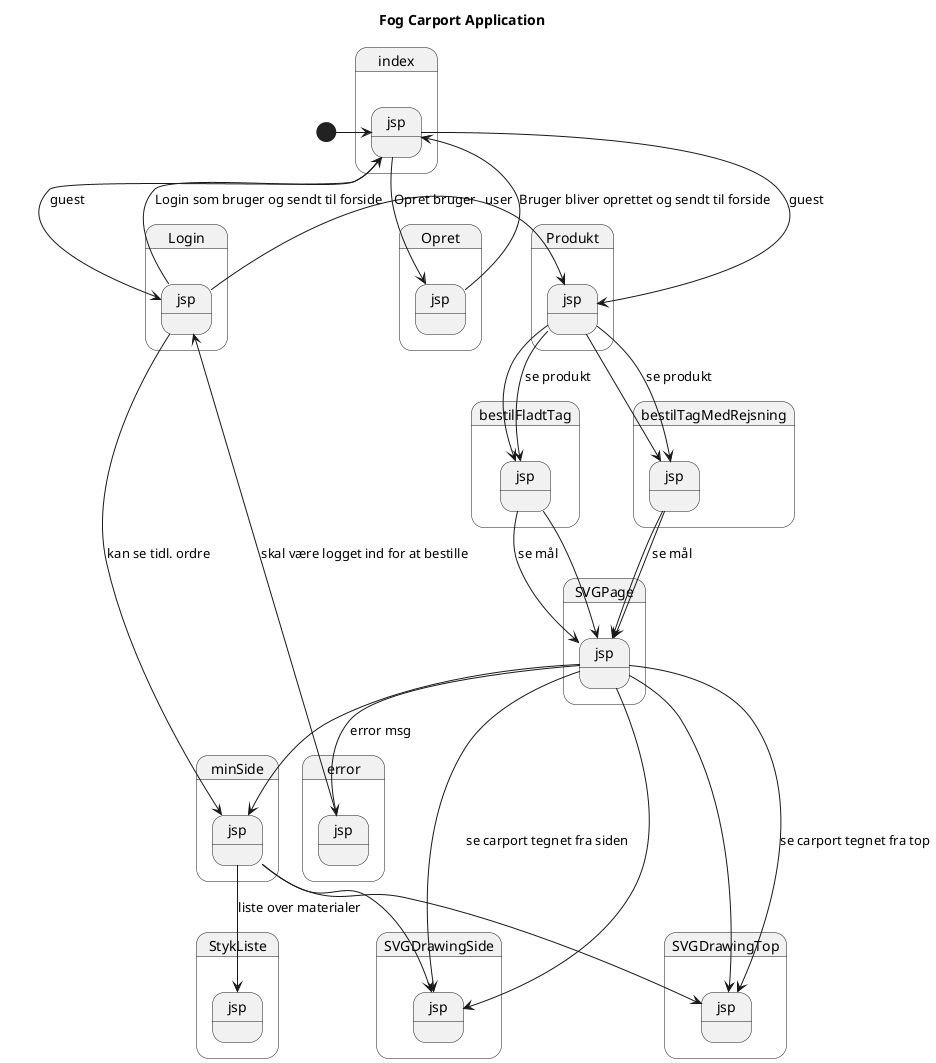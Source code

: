 @startuml
Title Fog Carport Application

State Login.jsp
State Opret.jsp
State index.jsp
state bestilFladtTag.jsp
state bestilTagMedRejsning.jsp
state error.jsp
state minSide.jsp
state StykListe.jsp
state SVGPage.jsp
state SVGDrawingTop.jsp
state SVGDrawingSide.jsp
state Produkt.jsp


[*] -> index.jsp
index.jsp --> Login.jsp : guest
Login.jsp --> Produkt.jsp : user
Produkt.jsp --> bestilFladtTag.jsp : se produkt
Produkt.jsp --> bestilTagMedRejsning.jsp : se produkt

index.jsp --> Produkt.jsp : guest
Produkt.jsp --> bestilFladtTag.jsp
Produkt.jsp --> bestilTagMedRejsning.jsp
bestilFladtTag.jsp --> SVGPage.jsp : se mål
bestilTagMedRejsning.jsp --> SVGPage.jsp : se mål
SVGPage.jsp --> SVGDrawingTop.jsp: se carport tegnet fra top
SVGPage.jsp --> SVGDrawingSide.jsp : se carport tegnet fra siden
SVGPage.jsp --> error.jsp : error msg
error.jsp --> Login.jsp : skal være logget ind for at bestille


Login.jsp --> index.jsp : Login som bruger og sendt til forside
index.jsp --> Opret.jsp : Opret bruger
Opret.jsp --> index.jsp : Bruger bliver oprettet og sendt til forside
Login.jsp --> minSide.jsp : kan se tidl. ordre
bestilFladtTag.jsp --> SVGPage.jsp
bestilTagMedRejsning.jsp --> SVGPage.jsp
SVGPage.jsp --> SVGDrawingTop.jsp
SVGPage.jsp --> SVGDrawingSide.jsp
SVGPage.jsp --> minSide.jsp
minSide.jsp --> SVGDrawingTop.jsp
minSide.jsp --> SVGDrawingSide.jsp
minSide.jsp --> StykListe.jsp : liste over materialer



@enduml